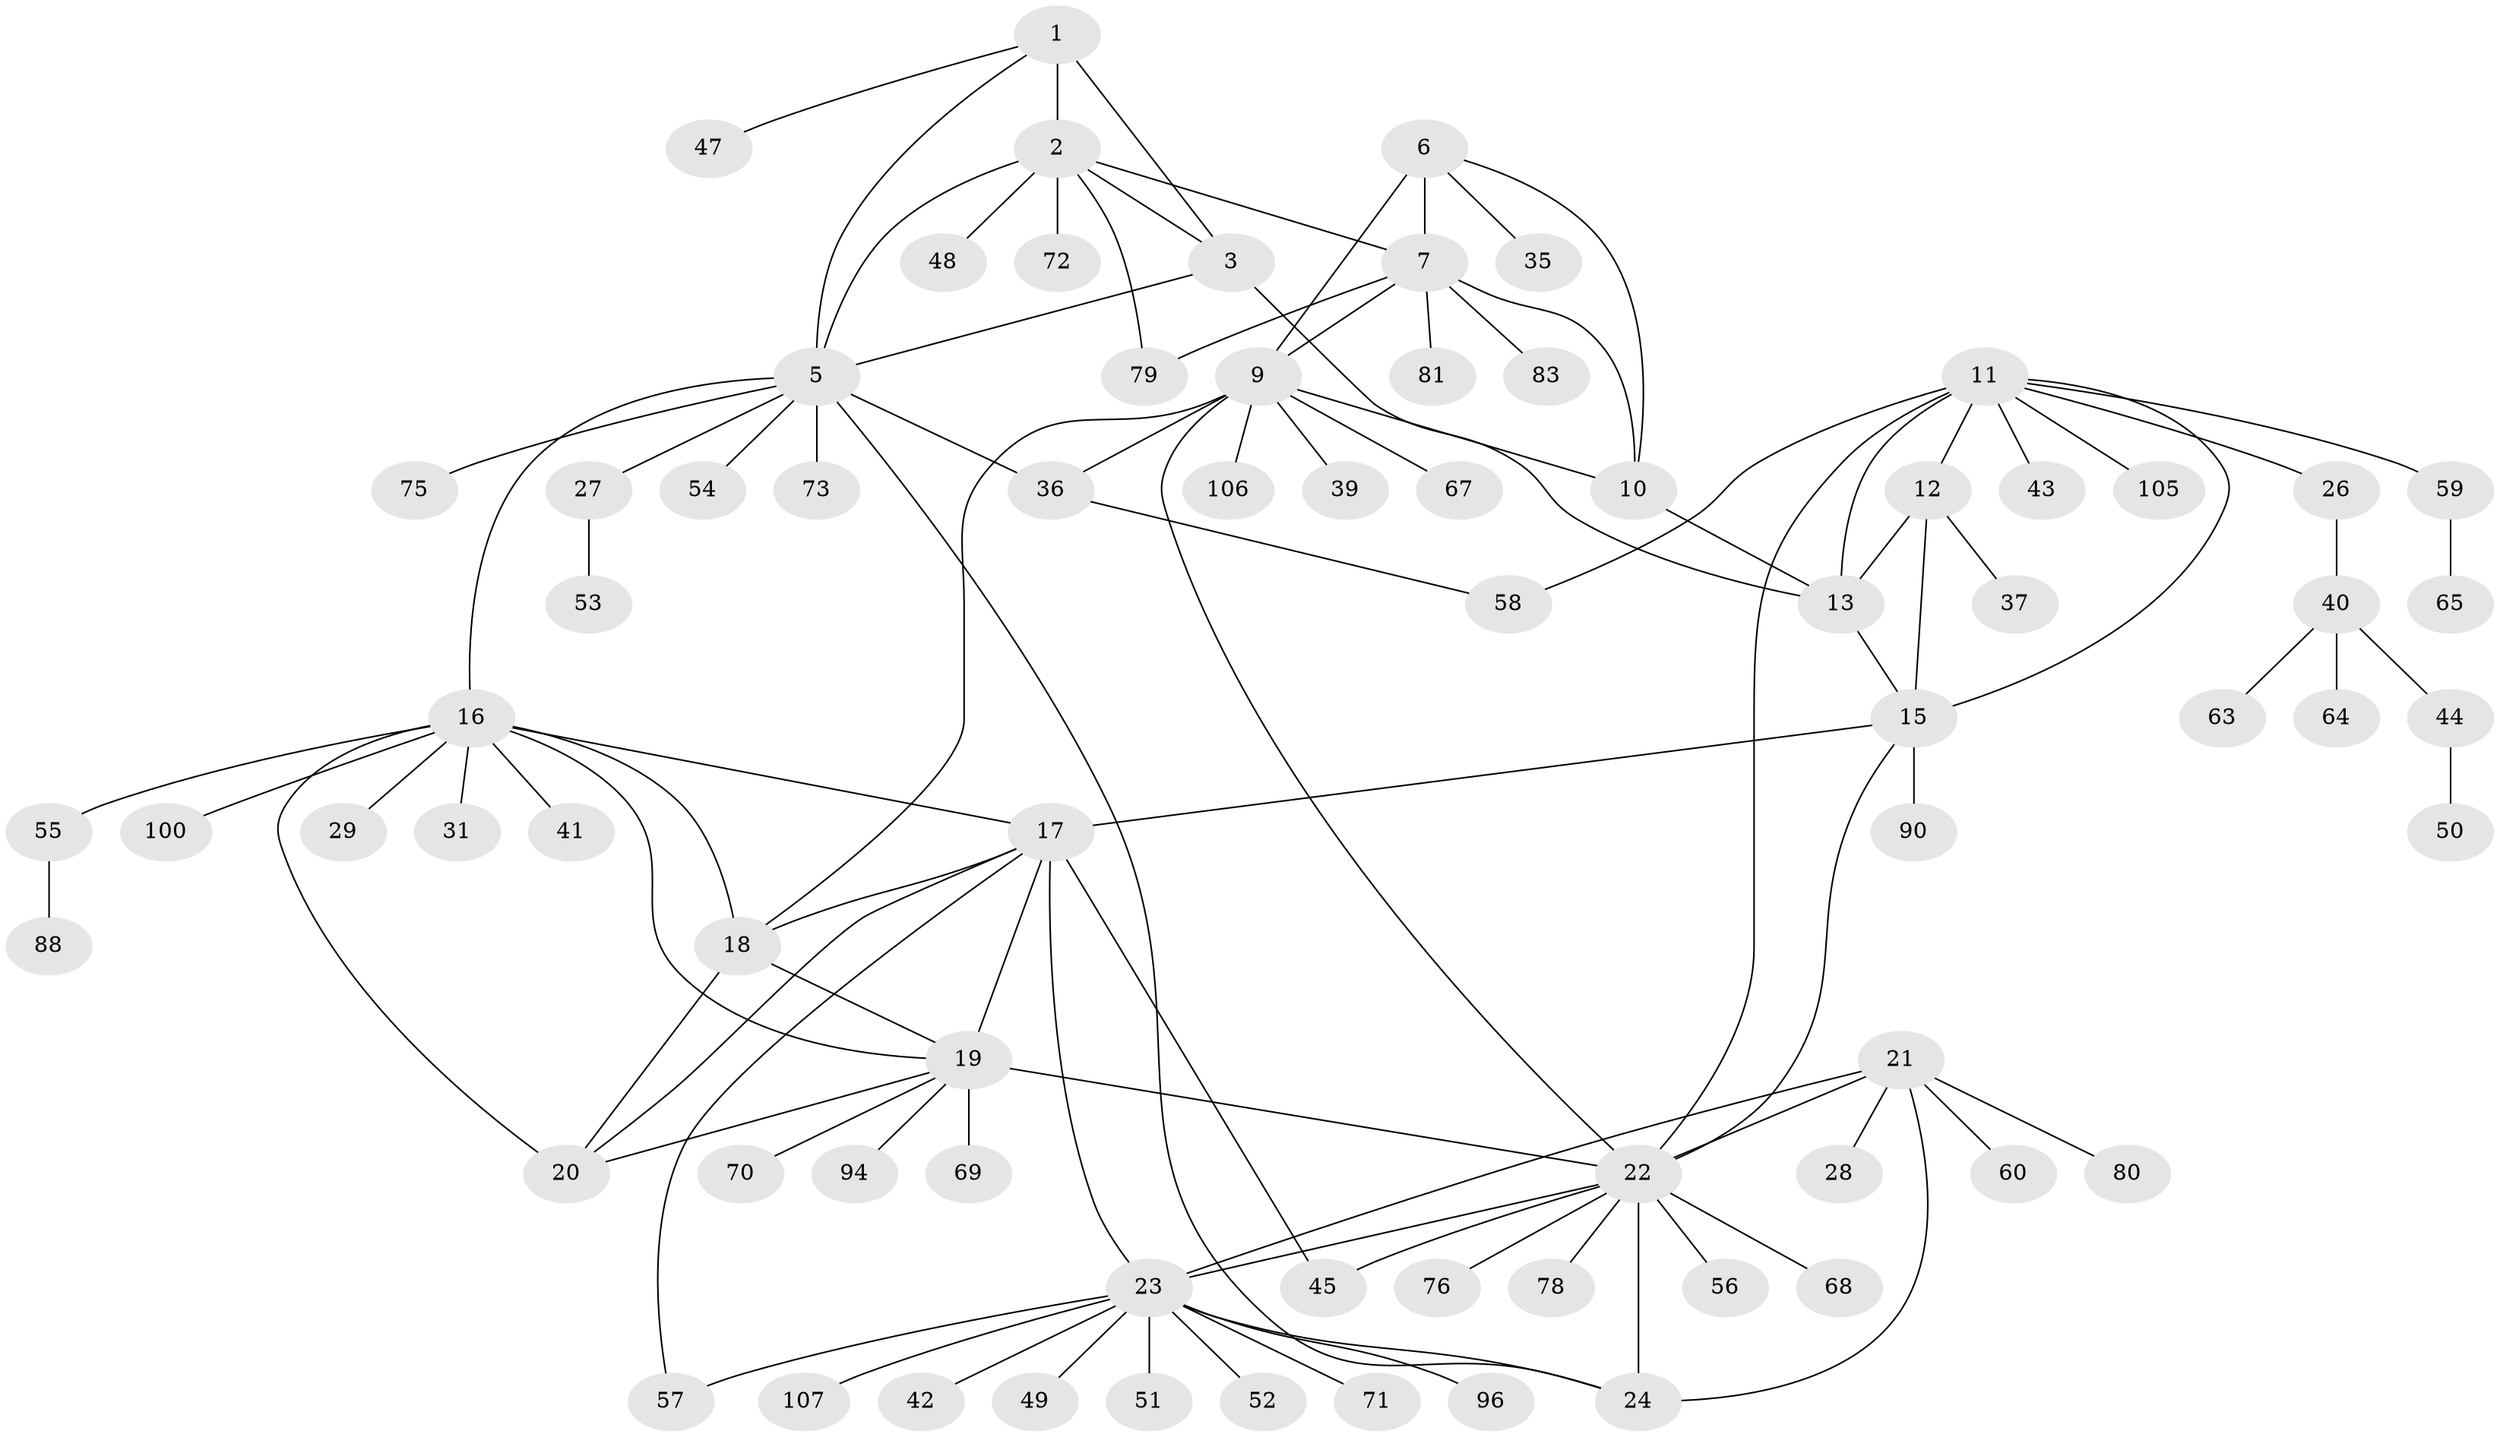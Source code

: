 // Generated by graph-tools (version 1.1) at 2025/24/03/03/25 07:24:15]
// undirected, 75 vertices, 105 edges
graph export_dot {
graph [start="1"]
  node [color=gray90,style=filled];
  1 [super="+46"];
  2 [super="+4"];
  3 [super="+33"];
  5 [super="+38"];
  6 [super="+101"];
  7 [super="+8"];
  9 [super="+82"];
  10;
  11 [super="+14"];
  12 [super="+30"];
  13 [super="+97"];
  15 [super="+85"];
  16 [super="+95"];
  17 [super="+104"];
  18 [super="+86"];
  19 [super="+62"];
  20 [super="+103"];
  21 [super="+25"];
  22 [super="+92"];
  23 [super="+34"];
  24 [super="+91"];
  26;
  27 [super="+32"];
  28;
  29;
  31 [super="+99"];
  35 [super="+74"];
  36 [super="+66"];
  37;
  39;
  40 [super="+98"];
  41;
  42;
  43;
  44 [super="+102"];
  45;
  47;
  48 [super="+93"];
  49;
  50 [super="+87"];
  51;
  52;
  53;
  54;
  55 [super="+84"];
  56;
  57 [super="+61"];
  58 [super="+89"];
  59 [super="+77"];
  60;
  63;
  64;
  65;
  67;
  68;
  69;
  70;
  71;
  72;
  73;
  75;
  76;
  78;
  79;
  80;
  81;
  83;
  88;
  90;
  94;
  96;
  100;
  105;
  106;
  107;
  1 -- 2 [weight=2];
  1 -- 3;
  1 -- 5;
  1 -- 47;
  2 -- 3 [weight=2];
  2 -- 5 [weight=2];
  2 -- 48;
  2 -- 72;
  2 -- 79;
  2 -- 7;
  3 -- 5;
  3 -- 13;
  5 -- 16;
  5 -- 24;
  5 -- 27;
  5 -- 36;
  5 -- 54;
  5 -- 73;
  5 -- 75;
  6 -- 7 [weight=2];
  6 -- 9;
  6 -- 10;
  6 -- 35;
  7 -- 9 [weight=2];
  7 -- 10 [weight=2];
  7 -- 79;
  7 -- 81;
  7 -- 83;
  9 -- 10;
  9 -- 18;
  9 -- 22;
  9 -- 36;
  9 -- 39;
  9 -- 67;
  9 -- 106;
  10 -- 13;
  11 -- 12 [weight=2];
  11 -- 13 [weight=2];
  11 -- 15 [weight=2];
  11 -- 26;
  11 -- 43;
  11 -- 105;
  11 -- 22;
  11 -- 59;
  11 -- 58;
  12 -- 13;
  12 -- 15;
  12 -- 37;
  13 -- 15;
  15 -- 17;
  15 -- 90;
  15 -- 22;
  16 -- 17;
  16 -- 18;
  16 -- 19;
  16 -- 20;
  16 -- 29;
  16 -- 31;
  16 -- 41;
  16 -- 55;
  16 -- 100;
  17 -- 18;
  17 -- 19;
  17 -- 20;
  17 -- 23;
  17 -- 45;
  17 -- 57;
  18 -- 19;
  18 -- 20;
  19 -- 20;
  19 -- 69;
  19 -- 94;
  19 -- 70;
  19 -- 22;
  21 -- 22 [weight=2];
  21 -- 23 [weight=2];
  21 -- 24 [weight=2];
  21 -- 28;
  21 -- 60;
  21 -- 80;
  22 -- 23;
  22 -- 24;
  22 -- 45;
  22 -- 56;
  22 -- 68;
  22 -- 76;
  22 -- 78;
  23 -- 24;
  23 -- 42;
  23 -- 49;
  23 -- 51;
  23 -- 52;
  23 -- 57;
  23 -- 71;
  23 -- 96;
  23 -- 107;
  26 -- 40;
  27 -- 53;
  36 -- 58;
  40 -- 44;
  40 -- 63;
  40 -- 64;
  44 -- 50;
  55 -- 88;
  59 -- 65;
}
